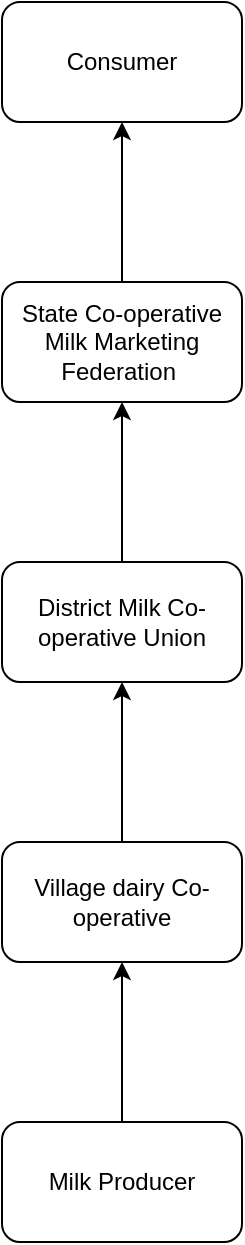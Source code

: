 <mxfile version="13.0.9" type="device"><diagram id="T-0_zbUBwrc57R6y61Ay" name="Page-1"><mxGraphModel dx="421" dy="1913" grid="1" gridSize="10" guides="1" tooltips="1" connect="1" arrows="1" fold="1" page="1" pageScale="1" pageWidth="827" pageHeight="1169" math="0" shadow="0"><root><mxCell id="0"/><mxCell id="1" parent="0"/><mxCell id="DjZIl3obaU9dWddbuo_d-3" value="" style="edgeStyle=orthogonalEdgeStyle;rounded=0;orthogonalLoop=1;jettySize=auto;html=1;" edge="1" parent="1" source="DjZIl3obaU9dWddbuo_d-1" target="DjZIl3obaU9dWddbuo_d-2"><mxGeometry relative="1" as="geometry"/></mxCell><mxCell id="DjZIl3obaU9dWddbuo_d-1" value="Milk Producer" style="rounded=1;whiteSpace=wrap;html=1;" vertex="1" parent="1"><mxGeometry x="140" y="550" width="120" height="60" as="geometry"/></mxCell><mxCell id="DjZIl3obaU9dWddbuo_d-5" value="" style="edgeStyle=orthogonalEdgeStyle;rounded=0;orthogonalLoop=1;jettySize=auto;html=1;" edge="1" parent="1" source="DjZIl3obaU9dWddbuo_d-2" target="DjZIl3obaU9dWddbuo_d-4"><mxGeometry relative="1" as="geometry"/></mxCell><mxCell id="DjZIl3obaU9dWddbuo_d-2" value="Village dairy Co-operative" style="rounded=1;whiteSpace=wrap;html=1;" vertex="1" parent="1"><mxGeometry x="140" y="410" width="120" height="60" as="geometry"/></mxCell><mxCell id="DjZIl3obaU9dWddbuo_d-7" value="" style="edgeStyle=orthogonalEdgeStyle;rounded=0;orthogonalLoop=1;jettySize=auto;html=1;" edge="1" parent="1" source="DjZIl3obaU9dWddbuo_d-4" target="DjZIl3obaU9dWddbuo_d-6"><mxGeometry relative="1" as="geometry"/></mxCell><mxCell id="DjZIl3obaU9dWddbuo_d-4" value="District Milk Co-operative Union" style="rounded=1;whiteSpace=wrap;html=1;" vertex="1" parent="1"><mxGeometry x="140" y="270" width="120" height="60" as="geometry"/></mxCell><mxCell id="DjZIl3obaU9dWddbuo_d-9" value="" style="edgeStyle=orthogonalEdgeStyle;rounded=0;orthogonalLoop=1;jettySize=auto;html=1;" edge="1" parent="1" source="DjZIl3obaU9dWddbuo_d-6" target="DjZIl3obaU9dWddbuo_d-8"><mxGeometry relative="1" as="geometry"/></mxCell><mxCell id="DjZIl3obaU9dWddbuo_d-6" value="State Co-operative Milk Marketing Federation&amp;nbsp;" style="rounded=1;whiteSpace=wrap;html=1;" vertex="1" parent="1"><mxGeometry x="140" y="130" width="120" height="60" as="geometry"/></mxCell><mxCell id="DjZIl3obaU9dWddbuo_d-8" value="Consumer" style="rounded=1;whiteSpace=wrap;html=1;" vertex="1" parent="1"><mxGeometry x="140" y="-10" width="120" height="60" as="geometry"/></mxCell></root></mxGraphModel></diagram></mxfile>